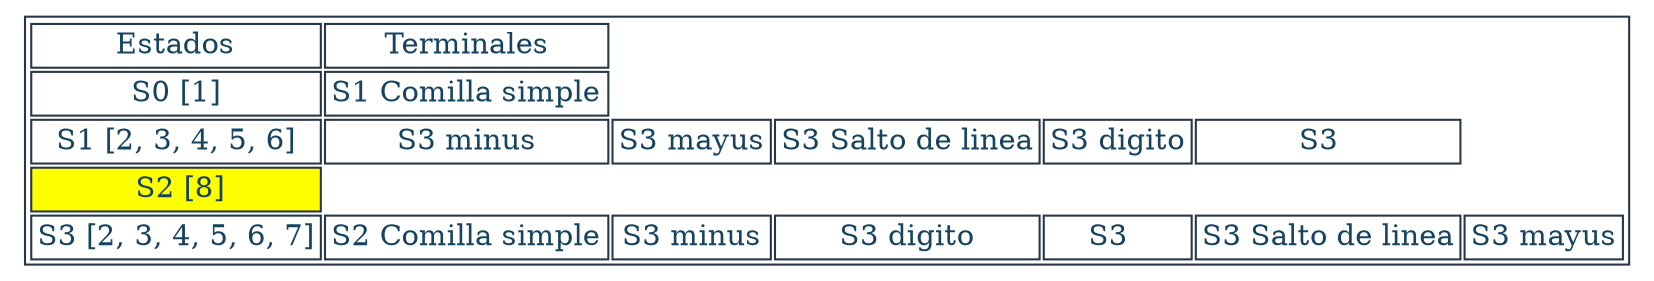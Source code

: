 digraph T {
aHtmlTable [
   shape=plaintext
   color="#283747" fontcolor="#154360" label=<

   <table border='1' cellborder='1'>
   <tr>
      <td>Estados</td>
      <td>Terminales</td>
   </tr><tr><td>S0 [1]</td><td>S1 Comilla simple</td></tr><tr><td>S1 [2, 3, 4, 5, 6]</td><td>S3 minus</td><td>S3 mayus</td><td>S3 Salto de linea</td><td>S3 digito</td><td>S3  </td></tr><tr><td bgcolor="yellow"> S2 [8]</td></tr><tr><td>S3 [2, 3, 4, 5, 6, 7]</td><td>S2 Comilla simple</td><td>S3 minus</td><td>S3 digito</td><td>S3  </td><td>S3 Salto de linea</td><td>S3 mayus</td></tr></table>

   >]; 

}
